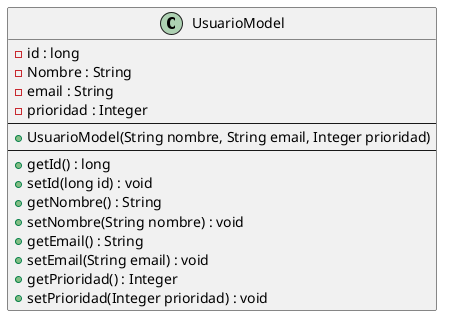 @startuml
class UsuarioModel{
 - id : long
 - Nombre : String
 - email : String
 - prioridad : Integer
 --
+ UsuarioModel(String nombre, String email, Integer prioridad)
--
+ getId() : long
+ setId(long id) : void
+ getNombre() : String
+ setNombre(String nombre) : void
+ getEmail() : String
+ setEmail(String email) : void
+ getPrioridad() : Integer
+ setPrioridad(Integer prioridad) : void
}
@enduml